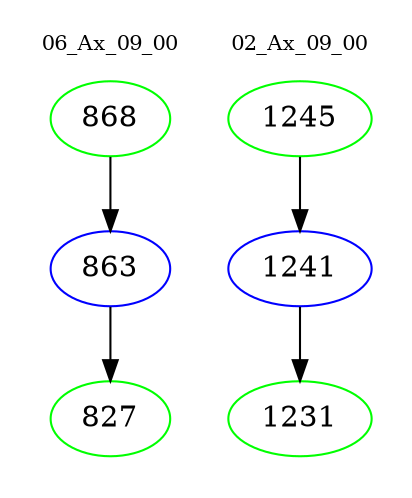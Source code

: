 digraph{
subgraph cluster_0 {
color = white
label = "06_Ax_09_00";
fontsize=10;
T0_868 [label="868", color="green"]
T0_868 -> T0_863 [color="black"]
T0_863 [label="863", color="blue"]
T0_863 -> T0_827 [color="black"]
T0_827 [label="827", color="green"]
}
subgraph cluster_1 {
color = white
label = "02_Ax_09_00";
fontsize=10;
T1_1245 [label="1245", color="green"]
T1_1245 -> T1_1241 [color="black"]
T1_1241 [label="1241", color="blue"]
T1_1241 -> T1_1231 [color="black"]
T1_1231 [label="1231", color="green"]
}
}
